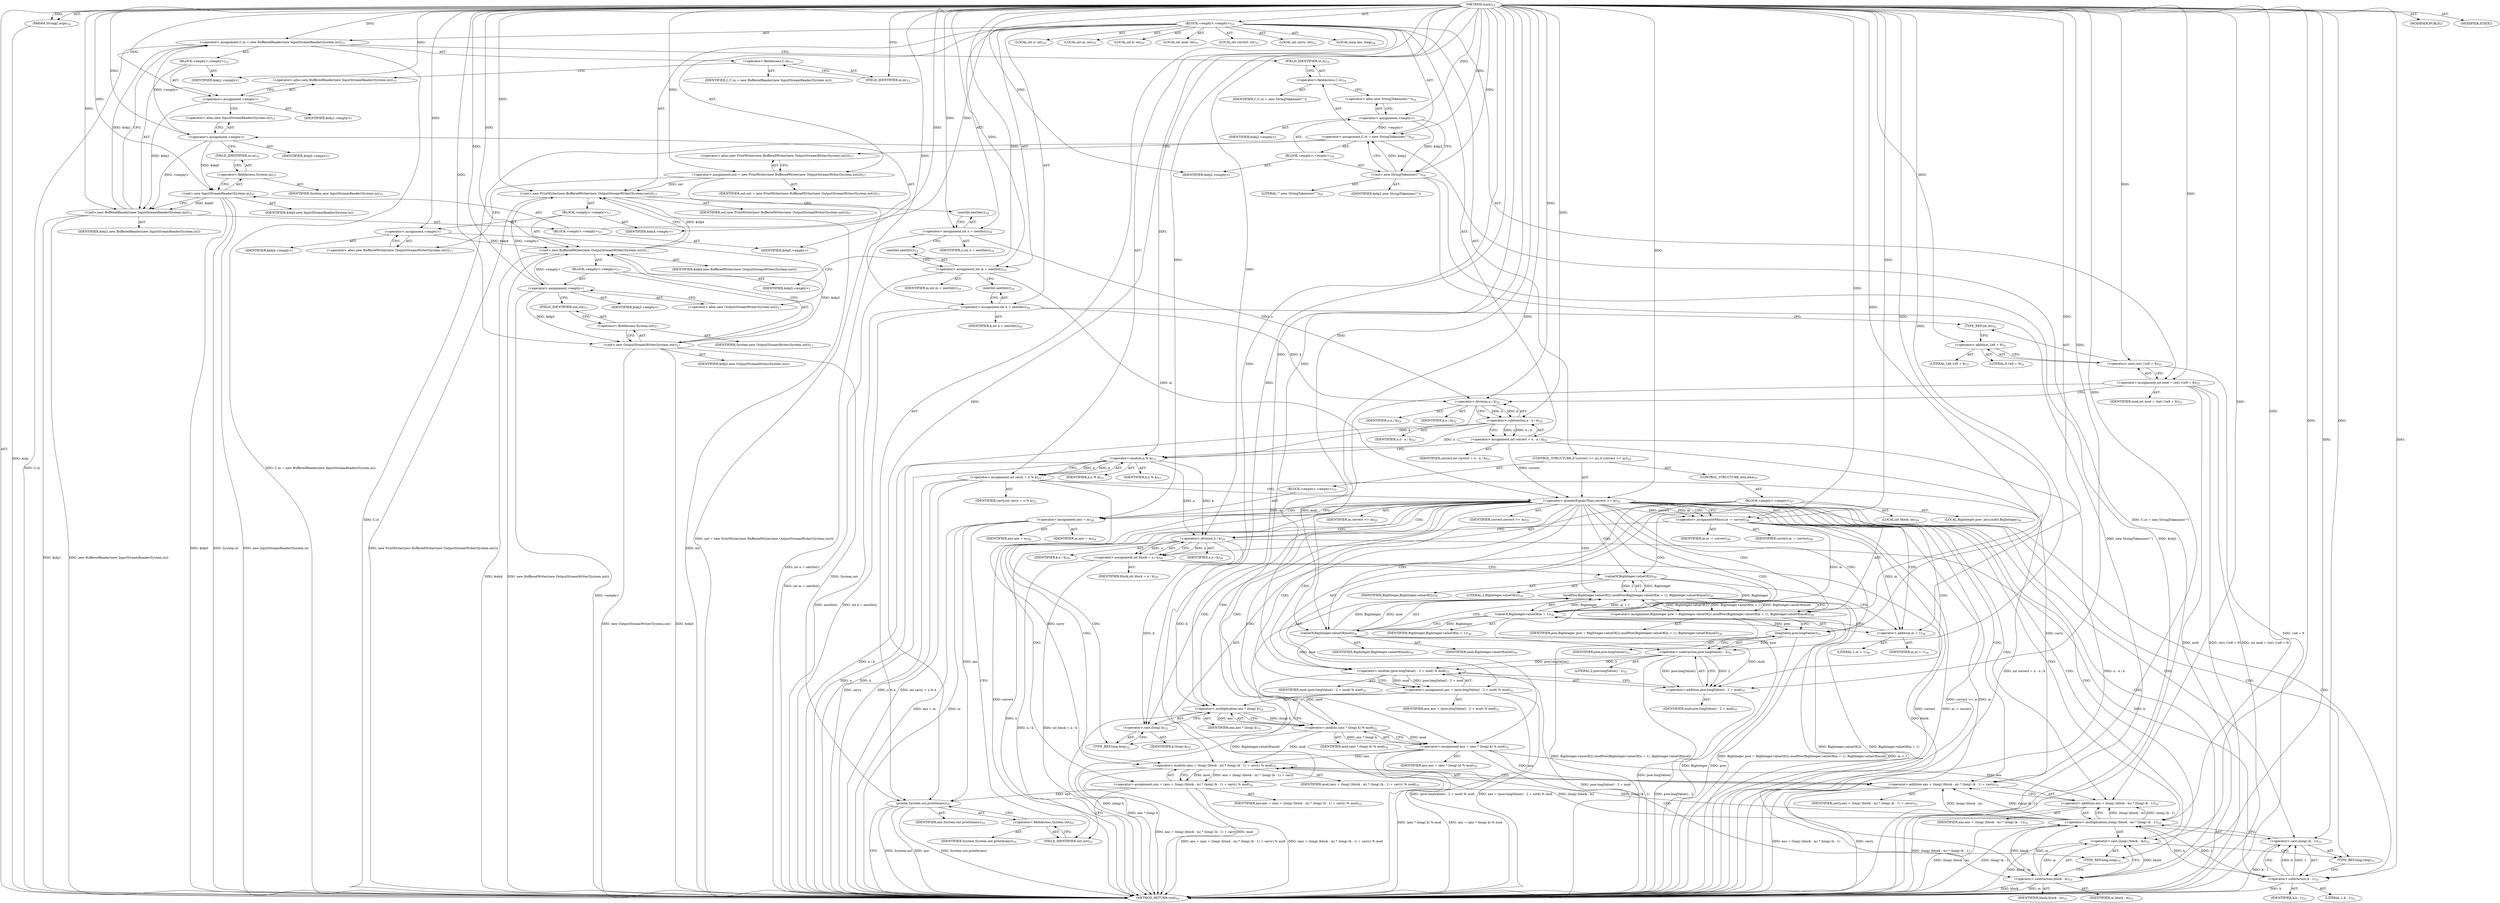 digraph "main" {  
"23" [label = <(METHOD,main)<SUB>14</SUB>> ]
"24" [label = <(PARAM,String[] args)<SUB>14</SUB>> ]
"25" [label = <(BLOCK,&lt;empty&gt;,&lt;empty&gt;)<SUB>14</SUB>> ]
"26" [label = <(&lt;operator&gt;.assignment,C.in = new BufferedReader(new InputStreamReader(System.in)))<SUB>15</SUB>> ]
"27" [label = <(&lt;operator&gt;.fieldAccess,C.in)<SUB>15</SUB>> ]
"28" [label = <(IDENTIFIER,C,C.in = new BufferedReader(new InputStreamReader(System.in)))> ]
"29" [label = <(FIELD_IDENTIFIER,in,in)<SUB>15</SUB>> ]
"30" [label = <(BLOCK,&lt;empty&gt;,&lt;empty&gt;)<SUB>15</SUB>> ]
"31" [label = <(&lt;operator&gt;.assignment,&lt;empty&gt;)> ]
"32" [label = <(IDENTIFIER,$obj1,&lt;empty&gt;)> ]
"33" [label = <(&lt;operator&gt;.alloc,new BufferedReader(new InputStreamReader(System.in)))<SUB>15</SUB>> ]
"34" [label = <(&lt;init&gt;,new BufferedReader(new InputStreamReader(System.in)))<SUB>15</SUB>> ]
"35" [label = <(IDENTIFIER,$obj1,new BufferedReader(new InputStreamReader(System.in)))> ]
"36" [label = <(BLOCK,&lt;empty&gt;,&lt;empty&gt;)<SUB>15</SUB>> ]
"37" [label = <(&lt;operator&gt;.assignment,&lt;empty&gt;)> ]
"38" [label = <(IDENTIFIER,$obj0,&lt;empty&gt;)> ]
"39" [label = <(&lt;operator&gt;.alloc,new InputStreamReader(System.in))<SUB>15</SUB>> ]
"40" [label = <(&lt;init&gt;,new InputStreamReader(System.in))<SUB>15</SUB>> ]
"41" [label = <(IDENTIFIER,$obj0,new InputStreamReader(System.in))> ]
"42" [label = <(&lt;operator&gt;.fieldAccess,System.in)<SUB>15</SUB>> ]
"43" [label = <(IDENTIFIER,System,new InputStreamReader(System.in))<SUB>15</SUB>> ]
"44" [label = <(FIELD_IDENTIFIER,in,in)<SUB>15</SUB>> ]
"45" [label = <(IDENTIFIER,$obj0,&lt;empty&gt;)> ]
"46" [label = <(IDENTIFIER,$obj1,&lt;empty&gt;)> ]
"47" [label = <(&lt;operator&gt;.assignment,C.st = new StringTokenizer(&quot;&quot;))<SUB>16</SUB>> ]
"48" [label = <(&lt;operator&gt;.fieldAccess,C.st)<SUB>16</SUB>> ]
"49" [label = <(IDENTIFIER,C,C.st = new StringTokenizer(&quot;&quot;))> ]
"50" [label = <(FIELD_IDENTIFIER,st,st)<SUB>16</SUB>> ]
"51" [label = <(BLOCK,&lt;empty&gt;,&lt;empty&gt;)<SUB>16</SUB>> ]
"52" [label = <(&lt;operator&gt;.assignment,&lt;empty&gt;)> ]
"53" [label = <(IDENTIFIER,$obj2,&lt;empty&gt;)> ]
"54" [label = <(&lt;operator&gt;.alloc,new StringTokenizer(&quot;&quot;))<SUB>16</SUB>> ]
"55" [label = <(&lt;init&gt;,new StringTokenizer(&quot;&quot;))<SUB>16</SUB>> ]
"56" [label = <(IDENTIFIER,$obj2,new StringTokenizer(&quot;&quot;))> ]
"57" [label = <(LITERAL,&quot;&quot;,new StringTokenizer(&quot;&quot;))<SUB>16</SUB>> ]
"58" [label = <(IDENTIFIER,$obj2,&lt;empty&gt;)> ]
"59" [label = <(&lt;operator&gt;.assignment,out = new PrintWriter(new BufferedWriter(new OutputStreamWriter(System.out))))<SUB>17</SUB>> ]
"60" [label = <(IDENTIFIER,out,out = new PrintWriter(new BufferedWriter(new OutputStreamWriter(System.out))))<SUB>17</SUB>> ]
"61" [label = <(&lt;operator&gt;.alloc,new PrintWriter(new BufferedWriter(new OutputStreamWriter(System.out))))<SUB>17</SUB>> ]
"62" [label = <(&lt;init&gt;,new PrintWriter(new BufferedWriter(new OutputStreamWriter(System.out))))<SUB>17</SUB>> ]
"63" [label = <(IDENTIFIER,out,new PrintWriter(new BufferedWriter(new OutputStreamWriter(System.out))))<SUB>17</SUB>> ]
"64" [label = <(BLOCK,&lt;empty&gt;,&lt;empty&gt;)<SUB>17</SUB>> ]
"65" [label = <(&lt;operator&gt;.assignment,&lt;empty&gt;)> ]
"66" [label = <(IDENTIFIER,$obj4,&lt;empty&gt;)> ]
"67" [label = <(&lt;operator&gt;.alloc,new BufferedWriter(new OutputStreamWriter(System.out)))<SUB>17</SUB>> ]
"68" [label = <(&lt;init&gt;,new BufferedWriter(new OutputStreamWriter(System.out)))<SUB>17</SUB>> ]
"69" [label = <(IDENTIFIER,$obj4,new BufferedWriter(new OutputStreamWriter(System.out)))> ]
"70" [label = <(BLOCK,&lt;empty&gt;,&lt;empty&gt;)<SUB>17</SUB>> ]
"71" [label = <(&lt;operator&gt;.assignment,&lt;empty&gt;)> ]
"72" [label = <(IDENTIFIER,$obj3,&lt;empty&gt;)> ]
"73" [label = <(&lt;operator&gt;.alloc,new OutputStreamWriter(System.out))<SUB>17</SUB>> ]
"74" [label = <(&lt;init&gt;,new OutputStreamWriter(System.out))<SUB>17</SUB>> ]
"75" [label = <(IDENTIFIER,$obj3,new OutputStreamWriter(System.out))> ]
"76" [label = <(&lt;operator&gt;.fieldAccess,System.out)<SUB>17</SUB>> ]
"77" [label = <(IDENTIFIER,System,new OutputStreamWriter(System.out))<SUB>17</SUB>> ]
"78" [label = <(FIELD_IDENTIFIER,out,out)<SUB>17</SUB>> ]
"79" [label = <(IDENTIFIER,$obj3,&lt;empty&gt;)> ]
"80" [label = <(IDENTIFIER,$obj4,&lt;empty&gt;)> ]
"81" [label = <(LOCAL,int n: int)<SUB>18</SUB>> ]
"82" [label = <(&lt;operator&gt;.assignment,int n = nextInt())<SUB>18</SUB>> ]
"83" [label = <(IDENTIFIER,n,int n = nextInt())<SUB>18</SUB>> ]
"84" [label = <(nextInt,nextInt())<SUB>18</SUB>> ]
"85" [label = <(LOCAL,int m: int)<SUB>19</SUB>> ]
"86" [label = <(&lt;operator&gt;.assignment,int m = nextInt())<SUB>19</SUB>> ]
"87" [label = <(IDENTIFIER,m,int m = nextInt())<SUB>19</SUB>> ]
"88" [label = <(nextInt,nextInt())<SUB>19</SUB>> ]
"89" [label = <(LOCAL,int k: int)<SUB>20</SUB>> ]
"90" [label = <(&lt;operator&gt;.assignment,int k = nextInt())<SUB>20</SUB>> ]
"91" [label = <(IDENTIFIER,k,int k = nextInt())<SUB>20</SUB>> ]
"92" [label = <(nextInt,nextInt())<SUB>20</SUB>> ]
"93" [label = <(LOCAL,int mod: int)<SUB>21</SUB>> ]
"94" [label = <(&lt;operator&gt;.assignment,int mod = (int) (1e9 + 9))<SUB>21</SUB>> ]
"95" [label = <(IDENTIFIER,mod,int mod = (int) (1e9 + 9))<SUB>21</SUB>> ]
"96" [label = <(&lt;operator&gt;.cast,(int) (1e9 + 9))<SUB>21</SUB>> ]
"97" [label = <(TYPE_REF,int,int)<SUB>21</SUB>> ]
"98" [label = <(&lt;operator&gt;.addition,1e9 + 9)<SUB>21</SUB>> ]
"99" [label = <(LITERAL,1e9,1e9 + 9)<SUB>21</SUB>> ]
"100" [label = <(LITERAL,9,1e9 + 9)<SUB>21</SUB>> ]
"101" [label = <(LOCAL,int correct: int)<SUB>22</SUB>> ]
"102" [label = <(&lt;operator&gt;.assignment,int correct = n - n / k)<SUB>22</SUB>> ]
"103" [label = <(IDENTIFIER,correct,int correct = n - n / k)<SUB>22</SUB>> ]
"104" [label = <(&lt;operator&gt;.subtraction,n - n / k)<SUB>22</SUB>> ]
"105" [label = <(IDENTIFIER,n,n - n / k)<SUB>22</SUB>> ]
"106" [label = <(&lt;operator&gt;.division,n / k)<SUB>22</SUB>> ]
"107" [label = <(IDENTIFIER,n,n / k)<SUB>22</SUB>> ]
"108" [label = <(IDENTIFIER,k,n / k)<SUB>22</SUB>> ]
"109" [label = <(LOCAL,int carry: int)<SUB>23</SUB>> ]
"110" [label = <(&lt;operator&gt;.assignment,int carry = n % k)<SUB>23</SUB>> ]
"111" [label = <(IDENTIFIER,carry,int carry = n % k)<SUB>23</SUB>> ]
"112" [label = <(&lt;operator&gt;.modulo,n % k)<SUB>23</SUB>> ]
"113" [label = <(IDENTIFIER,n,n % k)<SUB>23</SUB>> ]
"114" [label = <(IDENTIFIER,k,n % k)<SUB>23</SUB>> ]
"115" [label = <(LOCAL,long ans: long)<SUB>24</SUB>> ]
"116" [label = <(CONTROL_STRUCTURE,if (correct &gt;= m),if (correct &gt;= m))<SUB>25</SUB>> ]
"117" [label = <(&lt;operator&gt;.greaterEqualsThan,correct &gt;= m)<SUB>25</SUB>> ]
"118" [label = <(IDENTIFIER,correct,correct &gt;= m)<SUB>25</SUB>> ]
"119" [label = <(IDENTIFIER,m,correct &gt;= m)<SUB>25</SUB>> ]
"120" [label = <(BLOCK,&lt;empty&gt;,&lt;empty&gt;)<SUB>25</SUB>> ]
"121" [label = <(&lt;operator&gt;.assignment,ans = m)<SUB>26</SUB>> ]
"122" [label = <(IDENTIFIER,ans,ans = m)<SUB>26</SUB>> ]
"123" [label = <(IDENTIFIER,m,ans = m)<SUB>26</SUB>> ]
"124" [label = <(CONTROL_STRUCTURE,else,else)<SUB>27</SUB>> ]
"125" [label = <(BLOCK,&lt;empty&gt;,&lt;empty&gt;)<SUB>27</SUB>> ]
"126" [label = <(&lt;operator&gt;.assignmentMinus,m -= correct)<SUB>28</SUB>> ]
"127" [label = <(IDENTIFIER,m,m -= correct)<SUB>28</SUB>> ]
"128" [label = <(IDENTIFIER,correct,m -= correct)<SUB>28</SUB>> ]
"129" [label = <(LOCAL,int block: int)<SUB>29</SUB>> ]
"130" [label = <(&lt;operator&gt;.assignment,int block = n / k)<SUB>29</SUB>> ]
"131" [label = <(IDENTIFIER,block,int block = n / k)<SUB>29</SUB>> ]
"132" [label = <(&lt;operator&gt;.division,n / k)<SUB>29</SUB>> ]
"133" [label = <(IDENTIFIER,n,n / k)<SUB>29</SUB>> ]
"134" [label = <(IDENTIFIER,k,n / k)<SUB>29</SUB>> ]
"135" [label = <(LOCAL,BigInteger pow: java.math.BigInteger)<SUB>30</SUB>> ]
"136" [label = <(&lt;operator&gt;.assignment,BigInteger pow = BigInteger.valueOf(2).modPow(BigInteger.valueOf(m + 1), BigInteger.valueOf(mod)))<SUB>30</SUB>> ]
"137" [label = <(IDENTIFIER,pow,BigInteger pow = BigInteger.valueOf(2).modPow(BigInteger.valueOf(m + 1), BigInteger.valueOf(mod)))<SUB>30</SUB>> ]
"138" [label = <(modPow,BigInteger.valueOf(2).modPow(BigInteger.valueOf(m + 1), BigInteger.valueOf(mod)))<SUB>30</SUB>> ]
"139" [label = <(valueOf,BigInteger.valueOf(2))<SUB>30</SUB>> ]
"140" [label = <(IDENTIFIER,BigInteger,BigInteger.valueOf(2))<SUB>30</SUB>> ]
"141" [label = <(LITERAL,2,BigInteger.valueOf(2))<SUB>30</SUB>> ]
"142" [label = <(valueOf,BigInteger.valueOf(m + 1))<SUB>30</SUB>> ]
"143" [label = <(IDENTIFIER,BigInteger,BigInteger.valueOf(m + 1))<SUB>30</SUB>> ]
"144" [label = <(&lt;operator&gt;.addition,m + 1)<SUB>30</SUB>> ]
"145" [label = <(IDENTIFIER,m,m + 1)<SUB>30</SUB>> ]
"146" [label = <(LITERAL,1,m + 1)<SUB>30</SUB>> ]
"147" [label = <(valueOf,BigInteger.valueOf(mod))<SUB>30</SUB>> ]
"148" [label = <(IDENTIFIER,BigInteger,BigInteger.valueOf(mod))<SUB>30</SUB>> ]
"149" [label = <(IDENTIFIER,mod,BigInteger.valueOf(mod))<SUB>30</SUB>> ]
"150" [label = <(&lt;operator&gt;.assignment,ans = (pow.longValue() - 2 + mod) % mod)<SUB>31</SUB>> ]
"151" [label = <(IDENTIFIER,ans,ans = (pow.longValue() - 2 + mod) % mod)<SUB>31</SUB>> ]
"152" [label = <(&lt;operator&gt;.modulo,(pow.longValue() - 2 + mod) % mod)<SUB>31</SUB>> ]
"153" [label = <(&lt;operator&gt;.addition,pow.longValue() - 2 + mod)<SUB>31</SUB>> ]
"154" [label = <(&lt;operator&gt;.subtraction,pow.longValue() - 2)<SUB>31</SUB>> ]
"155" [label = <(longValue,pow.longValue())<SUB>31</SUB>> ]
"156" [label = <(IDENTIFIER,pow,pow.longValue())<SUB>31</SUB>> ]
"157" [label = <(LITERAL,2,pow.longValue() - 2)<SUB>31</SUB>> ]
"158" [label = <(IDENTIFIER,mod,pow.longValue() - 2 + mod)<SUB>31</SUB>> ]
"159" [label = <(IDENTIFIER,mod,(pow.longValue() - 2 + mod) % mod)<SUB>31</SUB>> ]
"160" [label = <(&lt;operator&gt;.assignment,ans = (ans * (long) k) % mod)<SUB>32</SUB>> ]
"161" [label = <(IDENTIFIER,ans,ans = (ans * (long) k) % mod)<SUB>32</SUB>> ]
"162" [label = <(&lt;operator&gt;.modulo,(ans * (long) k) % mod)<SUB>32</SUB>> ]
"163" [label = <(&lt;operator&gt;.multiplication,ans * (long) k)<SUB>32</SUB>> ]
"164" [label = <(IDENTIFIER,ans,ans * (long) k)<SUB>32</SUB>> ]
"165" [label = <(&lt;operator&gt;.cast,(long) k)<SUB>32</SUB>> ]
"166" [label = <(TYPE_REF,long,long)<SUB>32</SUB>> ]
"167" [label = <(IDENTIFIER,k,(long) k)<SUB>32</SUB>> ]
"168" [label = <(IDENTIFIER,mod,(ans * (long) k) % mod)<SUB>32</SUB>> ]
"169" [label = <(&lt;operator&gt;.assignment,ans = (ans + (long) (block - m) * (long) (k - 1) + carry) % mod)<SUB>33</SUB>> ]
"170" [label = <(IDENTIFIER,ans,ans = (ans + (long) (block - m) * (long) (k - 1) + carry) % mod)<SUB>33</SUB>> ]
"171" [label = <(&lt;operator&gt;.modulo,(ans + (long) (block - m) * (long) (k - 1) + carry) % mod)<SUB>33</SUB>> ]
"172" [label = <(&lt;operator&gt;.addition,ans + (long) (block - m) * (long) (k - 1) + carry)<SUB>33</SUB>> ]
"173" [label = <(&lt;operator&gt;.addition,ans + (long) (block - m) * (long) (k - 1))<SUB>33</SUB>> ]
"174" [label = <(IDENTIFIER,ans,ans + (long) (block - m) * (long) (k - 1))<SUB>33</SUB>> ]
"175" [label = <(&lt;operator&gt;.multiplication,(long) (block - m) * (long) (k - 1))<SUB>33</SUB>> ]
"176" [label = <(&lt;operator&gt;.cast,(long) (block - m))<SUB>33</SUB>> ]
"177" [label = <(TYPE_REF,long,long)<SUB>33</SUB>> ]
"178" [label = <(&lt;operator&gt;.subtraction,block - m)<SUB>33</SUB>> ]
"179" [label = <(IDENTIFIER,block,block - m)<SUB>33</SUB>> ]
"180" [label = <(IDENTIFIER,m,block - m)<SUB>33</SUB>> ]
"181" [label = <(&lt;operator&gt;.cast,(long) (k - 1))<SUB>33</SUB>> ]
"182" [label = <(TYPE_REF,long,long)<SUB>33</SUB>> ]
"183" [label = <(&lt;operator&gt;.subtraction,k - 1)<SUB>33</SUB>> ]
"184" [label = <(IDENTIFIER,k,k - 1)<SUB>33</SUB>> ]
"185" [label = <(LITERAL,1,k - 1)<SUB>33</SUB>> ]
"186" [label = <(IDENTIFIER,carry,ans + (long) (block - m) * (long) (k - 1) + carry)<SUB>33</SUB>> ]
"187" [label = <(IDENTIFIER,mod,(ans + (long) (block - m) * (long) (k - 1) + carry) % mod)<SUB>33</SUB>> ]
"188" [label = <(println,System.out.println(ans))<SUB>35</SUB>> ]
"189" [label = <(&lt;operator&gt;.fieldAccess,System.out)<SUB>35</SUB>> ]
"190" [label = <(IDENTIFIER,System,System.out.println(ans))<SUB>35</SUB>> ]
"191" [label = <(FIELD_IDENTIFIER,out,out)<SUB>35</SUB>> ]
"192" [label = <(IDENTIFIER,ans,System.out.println(ans))<SUB>35</SUB>> ]
"193" [label = <(MODIFIER,PUBLIC)> ]
"194" [label = <(MODIFIER,STATIC)> ]
"195" [label = <(METHOD_RETURN,void)<SUB>14</SUB>> ]
  "23" -> "24"  [ label = "AST: "] 
  "23" -> "25"  [ label = "AST: "] 
  "23" -> "193"  [ label = "AST: "] 
  "23" -> "194"  [ label = "AST: "] 
  "23" -> "195"  [ label = "AST: "] 
  "25" -> "26"  [ label = "AST: "] 
  "25" -> "47"  [ label = "AST: "] 
  "25" -> "59"  [ label = "AST: "] 
  "25" -> "62"  [ label = "AST: "] 
  "25" -> "81"  [ label = "AST: "] 
  "25" -> "82"  [ label = "AST: "] 
  "25" -> "85"  [ label = "AST: "] 
  "25" -> "86"  [ label = "AST: "] 
  "25" -> "89"  [ label = "AST: "] 
  "25" -> "90"  [ label = "AST: "] 
  "25" -> "93"  [ label = "AST: "] 
  "25" -> "94"  [ label = "AST: "] 
  "25" -> "101"  [ label = "AST: "] 
  "25" -> "102"  [ label = "AST: "] 
  "25" -> "109"  [ label = "AST: "] 
  "25" -> "110"  [ label = "AST: "] 
  "25" -> "115"  [ label = "AST: "] 
  "25" -> "116"  [ label = "AST: "] 
  "25" -> "188"  [ label = "AST: "] 
  "26" -> "27"  [ label = "AST: "] 
  "26" -> "30"  [ label = "AST: "] 
  "27" -> "28"  [ label = "AST: "] 
  "27" -> "29"  [ label = "AST: "] 
  "30" -> "31"  [ label = "AST: "] 
  "30" -> "34"  [ label = "AST: "] 
  "30" -> "46"  [ label = "AST: "] 
  "31" -> "32"  [ label = "AST: "] 
  "31" -> "33"  [ label = "AST: "] 
  "34" -> "35"  [ label = "AST: "] 
  "34" -> "36"  [ label = "AST: "] 
  "36" -> "37"  [ label = "AST: "] 
  "36" -> "40"  [ label = "AST: "] 
  "36" -> "45"  [ label = "AST: "] 
  "37" -> "38"  [ label = "AST: "] 
  "37" -> "39"  [ label = "AST: "] 
  "40" -> "41"  [ label = "AST: "] 
  "40" -> "42"  [ label = "AST: "] 
  "42" -> "43"  [ label = "AST: "] 
  "42" -> "44"  [ label = "AST: "] 
  "47" -> "48"  [ label = "AST: "] 
  "47" -> "51"  [ label = "AST: "] 
  "48" -> "49"  [ label = "AST: "] 
  "48" -> "50"  [ label = "AST: "] 
  "51" -> "52"  [ label = "AST: "] 
  "51" -> "55"  [ label = "AST: "] 
  "51" -> "58"  [ label = "AST: "] 
  "52" -> "53"  [ label = "AST: "] 
  "52" -> "54"  [ label = "AST: "] 
  "55" -> "56"  [ label = "AST: "] 
  "55" -> "57"  [ label = "AST: "] 
  "59" -> "60"  [ label = "AST: "] 
  "59" -> "61"  [ label = "AST: "] 
  "62" -> "63"  [ label = "AST: "] 
  "62" -> "64"  [ label = "AST: "] 
  "64" -> "65"  [ label = "AST: "] 
  "64" -> "68"  [ label = "AST: "] 
  "64" -> "80"  [ label = "AST: "] 
  "65" -> "66"  [ label = "AST: "] 
  "65" -> "67"  [ label = "AST: "] 
  "68" -> "69"  [ label = "AST: "] 
  "68" -> "70"  [ label = "AST: "] 
  "70" -> "71"  [ label = "AST: "] 
  "70" -> "74"  [ label = "AST: "] 
  "70" -> "79"  [ label = "AST: "] 
  "71" -> "72"  [ label = "AST: "] 
  "71" -> "73"  [ label = "AST: "] 
  "74" -> "75"  [ label = "AST: "] 
  "74" -> "76"  [ label = "AST: "] 
  "76" -> "77"  [ label = "AST: "] 
  "76" -> "78"  [ label = "AST: "] 
  "82" -> "83"  [ label = "AST: "] 
  "82" -> "84"  [ label = "AST: "] 
  "86" -> "87"  [ label = "AST: "] 
  "86" -> "88"  [ label = "AST: "] 
  "90" -> "91"  [ label = "AST: "] 
  "90" -> "92"  [ label = "AST: "] 
  "94" -> "95"  [ label = "AST: "] 
  "94" -> "96"  [ label = "AST: "] 
  "96" -> "97"  [ label = "AST: "] 
  "96" -> "98"  [ label = "AST: "] 
  "98" -> "99"  [ label = "AST: "] 
  "98" -> "100"  [ label = "AST: "] 
  "102" -> "103"  [ label = "AST: "] 
  "102" -> "104"  [ label = "AST: "] 
  "104" -> "105"  [ label = "AST: "] 
  "104" -> "106"  [ label = "AST: "] 
  "106" -> "107"  [ label = "AST: "] 
  "106" -> "108"  [ label = "AST: "] 
  "110" -> "111"  [ label = "AST: "] 
  "110" -> "112"  [ label = "AST: "] 
  "112" -> "113"  [ label = "AST: "] 
  "112" -> "114"  [ label = "AST: "] 
  "116" -> "117"  [ label = "AST: "] 
  "116" -> "120"  [ label = "AST: "] 
  "116" -> "124"  [ label = "AST: "] 
  "117" -> "118"  [ label = "AST: "] 
  "117" -> "119"  [ label = "AST: "] 
  "120" -> "121"  [ label = "AST: "] 
  "121" -> "122"  [ label = "AST: "] 
  "121" -> "123"  [ label = "AST: "] 
  "124" -> "125"  [ label = "AST: "] 
  "125" -> "126"  [ label = "AST: "] 
  "125" -> "129"  [ label = "AST: "] 
  "125" -> "130"  [ label = "AST: "] 
  "125" -> "135"  [ label = "AST: "] 
  "125" -> "136"  [ label = "AST: "] 
  "125" -> "150"  [ label = "AST: "] 
  "125" -> "160"  [ label = "AST: "] 
  "125" -> "169"  [ label = "AST: "] 
  "126" -> "127"  [ label = "AST: "] 
  "126" -> "128"  [ label = "AST: "] 
  "130" -> "131"  [ label = "AST: "] 
  "130" -> "132"  [ label = "AST: "] 
  "132" -> "133"  [ label = "AST: "] 
  "132" -> "134"  [ label = "AST: "] 
  "136" -> "137"  [ label = "AST: "] 
  "136" -> "138"  [ label = "AST: "] 
  "138" -> "139"  [ label = "AST: "] 
  "138" -> "142"  [ label = "AST: "] 
  "138" -> "147"  [ label = "AST: "] 
  "139" -> "140"  [ label = "AST: "] 
  "139" -> "141"  [ label = "AST: "] 
  "142" -> "143"  [ label = "AST: "] 
  "142" -> "144"  [ label = "AST: "] 
  "144" -> "145"  [ label = "AST: "] 
  "144" -> "146"  [ label = "AST: "] 
  "147" -> "148"  [ label = "AST: "] 
  "147" -> "149"  [ label = "AST: "] 
  "150" -> "151"  [ label = "AST: "] 
  "150" -> "152"  [ label = "AST: "] 
  "152" -> "153"  [ label = "AST: "] 
  "152" -> "159"  [ label = "AST: "] 
  "153" -> "154"  [ label = "AST: "] 
  "153" -> "158"  [ label = "AST: "] 
  "154" -> "155"  [ label = "AST: "] 
  "154" -> "157"  [ label = "AST: "] 
  "155" -> "156"  [ label = "AST: "] 
  "160" -> "161"  [ label = "AST: "] 
  "160" -> "162"  [ label = "AST: "] 
  "162" -> "163"  [ label = "AST: "] 
  "162" -> "168"  [ label = "AST: "] 
  "163" -> "164"  [ label = "AST: "] 
  "163" -> "165"  [ label = "AST: "] 
  "165" -> "166"  [ label = "AST: "] 
  "165" -> "167"  [ label = "AST: "] 
  "169" -> "170"  [ label = "AST: "] 
  "169" -> "171"  [ label = "AST: "] 
  "171" -> "172"  [ label = "AST: "] 
  "171" -> "187"  [ label = "AST: "] 
  "172" -> "173"  [ label = "AST: "] 
  "172" -> "186"  [ label = "AST: "] 
  "173" -> "174"  [ label = "AST: "] 
  "173" -> "175"  [ label = "AST: "] 
  "175" -> "176"  [ label = "AST: "] 
  "175" -> "181"  [ label = "AST: "] 
  "176" -> "177"  [ label = "AST: "] 
  "176" -> "178"  [ label = "AST: "] 
  "178" -> "179"  [ label = "AST: "] 
  "178" -> "180"  [ label = "AST: "] 
  "181" -> "182"  [ label = "AST: "] 
  "181" -> "183"  [ label = "AST: "] 
  "183" -> "184"  [ label = "AST: "] 
  "183" -> "185"  [ label = "AST: "] 
  "188" -> "189"  [ label = "AST: "] 
  "188" -> "192"  [ label = "AST: "] 
  "189" -> "190"  [ label = "AST: "] 
  "189" -> "191"  [ label = "AST: "] 
  "26" -> "50"  [ label = "CFG: "] 
  "47" -> "61"  [ label = "CFG: "] 
  "59" -> "67"  [ label = "CFG: "] 
  "62" -> "84"  [ label = "CFG: "] 
  "82" -> "88"  [ label = "CFG: "] 
  "86" -> "92"  [ label = "CFG: "] 
  "90" -> "97"  [ label = "CFG: "] 
  "94" -> "106"  [ label = "CFG: "] 
  "102" -> "112"  [ label = "CFG: "] 
  "110" -> "117"  [ label = "CFG: "] 
  "188" -> "195"  [ label = "CFG: "] 
  "27" -> "33"  [ label = "CFG: "] 
  "48" -> "54"  [ label = "CFG: "] 
  "61" -> "59"  [ label = "CFG: "] 
  "84" -> "82"  [ label = "CFG: "] 
  "88" -> "86"  [ label = "CFG: "] 
  "92" -> "90"  [ label = "CFG: "] 
  "96" -> "94"  [ label = "CFG: "] 
  "104" -> "102"  [ label = "CFG: "] 
  "112" -> "110"  [ label = "CFG: "] 
  "117" -> "121"  [ label = "CFG: "] 
  "117" -> "126"  [ label = "CFG: "] 
  "189" -> "188"  [ label = "CFG: "] 
  "29" -> "27"  [ label = "CFG: "] 
  "31" -> "39"  [ label = "CFG: "] 
  "34" -> "26"  [ label = "CFG: "] 
  "50" -> "48"  [ label = "CFG: "] 
  "52" -> "55"  [ label = "CFG: "] 
  "55" -> "47"  [ label = "CFG: "] 
  "65" -> "73"  [ label = "CFG: "] 
  "68" -> "62"  [ label = "CFG: "] 
  "97" -> "98"  [ label = "CFG: "] 
  "98" -> "96"  [ label = "CFG: "] 
  "106" -> "104"  [ label = "CFG: "] 
  "121" -> "191"  [ label = "CFG: "] 
  "191" -> "189"  [ label = "CFG: "] 
  "33" -> "31"  [ label = "CFG: "] 
  "54" -> "52"  [ label = "CFG: "] 
  "67" -> "65"  [ label = "CFG: "] 
  "126" -> "132"  [ label = "CFG: "] 
  "130" -> "139"  [ label = "CFG: "] 
  "136" -> "155"  [ label = "CFG: "] 
  "150" -> "166"  [ label = "CFG: "] 
  "160" -> "177"  [ label = "CFG: "] 
  "169" -> "191"  [ label = "CFG: "] 
  "37" -> "44"  [ label = "CFG: "] 
  "40" -> "34"  [ label = "CFG: "] 
  "71" -> "78"  [ label = "CFG: "] 
  "74" -> "68"  [ label = "CFG: "] 
  "132" -> "130"  [ label = "CFG: "] 
  "138" -> "136"  [ label = "CFG: "] 
  "152" -> "150"  [ label = "CFG: "] 
  "162" -> "160"  [ label = "CFG: "] 
  "171" -> "169"  [ label = "CFG: "] 
  "39" -> "37"  [ label = "CFG: "] 
  "42" -> "40"  [ label = "CFG: "] 
  "73" -> "71"  [ label = "CFG: "] 
  "76" -> "74"  [ label = "CFG: "] 
  "139" -> "144"  [ label = "CFG: "] 
  "142" -> "147"  [ label = "CFG: "] 
  "147" -> "138"  [ label = "CFG: "] 
  "153" -> "152"  [ label = "CFG: "] 
  "163" -> "162"  [ label = "CFG: "] 
  "172" -> "171"  [ label = "CFG: "] 
  "44" -> "42"  [ label = "CFG: "] 
  "78" -> "76"  [ label = "CFG: "] 
  "144" -> "142"  [ label = "CFG: "] 
  "154" -> "153"  [ label = "CFG: "] 
  "165" -> "163"  [ label = "CFG: "] 
  "173" -> "172"  [ label = "CFG: "] 
  "155" -> "154"  [ label = "CFG: "] 
  "166" -> "165"  [ label = "CFG: "] 
  "175" -> "173"  [ label = "CFG: "] 
  "176" -> "182"  [ label = "CFG: "] 
  "181" -> "175"  [ label = "CFG: "] 
  "177" -> "178"  [ label = "CFG: "] 
  "178" -> "176"  [ label = "CFG: "] 
  "182" -> "183"  [ label = "CFG: "] 
  "183" -> "181"  [ label = "CFG: "] 
  "23" -> "29"  [ label = "CFG: "] 
  "24" -> "195"  [ label = "DDG: args"] 
  "26" -> "195"  [ label = "DDG: C.in"] 
  "34" -> "195"  [ label = "DDG: $obj1"] 
  "40" -> "195"  [ label = "DDG: $obj0"] 
  "40" -> "195"  [ label = "DDG: System.in"] 
  "40" -> "195"  [ label = "DDG: new InputStreamReader(System.in)"] 
  "34" -> "195"  [ label = "DDG: new BufferedReader(new InputStreamReader(System.in))"] 
  "26" -> "195"  [ label = "DDG: C.in = new BufferedReader(new InputStreamReader(System.in))"] 
  "47" -> "195"  [ label = "DDG: C.st"] 
  "55" -> "195"  [ label = "DDG: $obj2"] 
  "55" -> "195"  [ label = "DDG: new StringTokenizer(&quot;&quot;)"] 
  "47" -> "195"  [ label = "DDG: C.st = new StringTokenizer(&quot;&quot;)"] 
  "59" -> "195"  [ label = "DDG: out = new PrintWriter(new BufferedWriter(new OutputStreamWriter(System.out)))"] 
  "62" -> "195"  [ label = "DDG: out"] 
  "68" -> "195"  [ label = "DDG: $obj4"] 
  "71" -> "195"  [ label = "DDG: &lt;empty&gt;"] 
  "74" -> "195"  [ label = "DDG: $obj3"] 
  "74" -> "195"  [ label = "DDG: new OutputStreamWriter(System.out)"] 
  "68" -> "195"  [ label = "DDG: new BufferedWriter(new OutputStreamWriter(System.out))"] 
  "62" -> "195"  [ label = "DDG: new PrintWriter(new BufferedWriter(new OutputStreamWriter(System.out)))"] 
  "82" -> "195"  [ label = "DDG: int n = nextInt()"] 
  "86" -> "195"  [ label = "DDG: int m = nextInt()"] 
  "90" -> "195"  [ label = "DDG: nextInt()"] 
  "90" -> "195"  [ label = "DDG: int k = nextInt()"] 
  "94" -> "195"  [ label = "DDG: mod"] 
  "96" -> "195"  [ label = "DDG: 1e9 + 9"] 
  "94" -> "195"  [ label = "DDG: (int) (1e9 + 9)"] 
  "94" -> "195"  [ label = "DDG: int mod = (int) (1e9 + 9)"] 
  "104" -> "195"  [ label = "DDG: n / k"] 
  "102" -> "195"  [ label = "DDG: n - n / k"] 
  "102" -> "195"  [ label = "DDG: int correct = n - n / k"] 
  "110" -> "195"  [ label = "DDG: carry"] 
  "112" -> "195"  [ label = "DDG: n"] 
  "112" -> "195"  [ label = "DDG: k"] 
  "110" -> "195"  [ label = "DDG: n % k"] 
  "110" -> "195"  [ label = "DDG: int carry = n % k"] 
  "117" -> "195"  [ label = "DDG: correct"] 
  "117" -> "195"  [ label = "DDG: correct &gt;= m"] 
  "126" -> "195"  [ label = "DDG: correct"] 
  "126" -> "195"  [ label = "DDG: m -= correct"] 
  "132" -> "195"  [ label = "DDG: n"] 
  "130" -> "195"  [ label = "DDG: n / k"] 
  "130" -> "195"  [ label = "DDG: int block = n / k"] 
  "138" -> "195"  [ label = "DDG: BigInteger.valueOf(2)"] 
  "142" -> "195"  [ label = "DDG: m + 1"] 
  "138" -> "195"  [ label = "DDG: BigInteger.valueOf(m + 1)"] 
  "147" -> "195"  [ label = "DDG: BigInteger"] 
  "138" -> "195"  [ label = "DDG: BigInteger.valueOf(mod)"] 
  "136" -> "195"  [ label = "DDG: BigInteger.valueOf(2).modPow(BigInteger.valueOf(m + 1), BigInteger.valueOf(mod))"] 
  "136" -> "195"  [ label = "DDG: BigInteger pow = BigInteger.valueOf(2).modPow(BigInteger.valueOf(m + 1), BigInteger.valueOf(mod))"] 
  "155" -> "195"  [ label = "DDG: pow"] 
  "154" -> "195"  [ label = "DDG: pow.longValue()"] 
  "153" -> "195"  [ label = "DDG: pow.longValue() - 2"] 
  "152" -> "195"  [ label = "DDG: pow.longValue() - 2 + mod"] 
  "150" -> "195"  [ label = "DDG: (pow.longValue() - 2 + mod) % mod"] 
  "150" -> "195"  [ label = "DDG: ans = (pow.longValue() - 2 + mod) % mod"] 
  "163" -> "195"  [ label = "DDG: (long) k"] 
  "162" -> "195"  [ label = "DDG: ans * (long) k"] 
  "160" -> "195"  [ label = "DDG: (ans * (long) k) % mod"] 
  "160" -> "195"  [ label = "DDG: ans = (ans * (long) k) % mod"] 
  "178" -> "195"  [ label = "DDG: block"] 
  "178" -> "195"  [ label = "DDG: m"] 
  "176" -> "195"  [ label = "DDG: block - m"] 
  "175" -> "195"  [ label = "DDG: (long) (block - m)"] 
  "183" -> "195"  [ label = "DDG: k"] 
  "181" -> "195"  [ label = "DDG: k - 1"] 
  "175" -> "195"  [ label = "DDG: (long) (k - 1)"] 
  "173" -> "195"  [ label = "DDG: (long) (block - m) * (long) (k - 1)"] 
  "172" -> "195"  [ label = "DDG: ans + (long) (block - m) * (long) (k - 1)"] 
  "172" -> "195"  [ label = "DDG: carry"] 
  "171" -> "195"  [ label = "DDG: ans + (long) (block - m) * (long) (k - 1) + carry"] 
  "171" -> "195"  [ label = "DDG: mod"] 
  "169" -> "195"  [ label = "DDG: (ans + (long) (block - m) * (long) (k - 1) + carry) % mod"] 
  "169" -> "195"  [ label = "DDG: ans = (ans + (long) (block - m) * (long) (k - 1) + carry) % mod"] 
  "121" -> "195"  [ label = "DDG: m"] 
  "121" -> "195"  [ label = "DDG: ans = m"] 
  "188" -> "195"  [ label = "DDG: System.out"] 
  "188" -> "195"  [ label = "DDG: ans"] 
  "188" -> "195"  [ label = "DDG: System.out.println(ans)"] 
  "23" -> "24"  [ label = "DDG: "] 
  "37" -> "26"  [ label = "DDG: &lt;empty&gt;"] 
  "34" -> "26"  [ label = "DDG: $obj1"] 
  "23" -> "26"  [ label = "DDG: "] 
  "52" -> "47"  [ label = "DDG: &lt;empty&gt;"] 
  "55" -> "47"  [ label = "DDG: $obj2"] 
  "23" -> "47"  [ label = "DDG: "] 
  "23" -> "59"  [ label = "DDG: "] 
  "23" -> "82"  [ label = "DDG: "] 
  "23" -> "86"  [ label = "DDG: "] 
  "23" -> "90"  [ label = "DDG: "] 
  "23" -> "94"  [ label = "DDG: "] 
  "104" -> "102"  [ label = "DDG: n"] 
  "104" -> "102"  [ label = "DDG: n / k"] 
  "112" -> "110"  [ label = "DDG: n"] 
  "112" -> "110"  [ label = "DDG: k"] 
  "59" -> "62"  [ label = "DDG: out"] 
  "23" -> "62"  [ label = "DDG: "] 
  "71" -> "62"  [ label = "DDG: &lt;empty&gt;"] 
  "68" -> "62"  [ label = "DDG: $obj4"] 
  "74" -> "188"  [ label = "DDG: System.out"] 
  "169" -> "188"  [ label = "DDG: ans"] 
  "121" -> "188"  [ label = "DDG: ans"] 
  "23" -> "188"  [ label = "DDG: "] 
  "23" -> "31"  [ label = "DDG: "] 
  "23" -> "46"  [ label = "DDG: "] 
  "23" -> "52"  [ label = "DDG: "] 
  "23" -> "58"  [ label = "DDG: "] 
  "23" -> "65"  [ label = "DDG: "] 
  "23" -> "80"  [ label = "DDG: "] 
  "23" -> "96"  [ label = "DDG: "] 
  "106" -> "104"  [ label = "DDG: n"] 
  "23" -> "104"  [ label = "DDG: "] 
  "106" -> "104"  [ label = "DDG: k"] 
  "104" -> "112"  [ label = "DDG: n"] 
  "23" -> "112"  [ label = "DDG: "] 
  "106" -> "112"  [ label = "DDG: k"] 
  "102" -> "117"  [ label = "DDG: correct"] 
  "23" -> "117"  [ label = "DDG: "] 
  "86" -> "117"  [ label = "DDG: m"] 
  "117" -> "121"  [ label = "DDG: m"] 
  "23" -> "121"  [ label = "DDG: "] 
  "31" -> "34"  [ label = "DDG: $obj1"] 
  "23" -> "34"  [ label = "DDG: "] 
  "37" -> "34"  [ label = "DDG: &lt;empty&gt;"] 
  "40" -> "34"  [ label = "DDG: $obj0"] 
  "52" -> "55"  [ label = "DDG: $obj2"] 
  "23" -> "55"  [ label = "DDG: "] 
  "65" -> "68"  [ label = "DDG: $obj4"] 
  "23" -> "68"  [ label = "DDG: "] 
  "71" -> "68"  [ label = "DDG: &lt;empty&gt;"] 
  "74" -> "68"  [ label = "DDG: $obj3"] 
  "23" -> "98"  [ label = "DDG: "] 
  "82" -> "106"  [ label = "DDG: n"] 
  "23" -> "106"  [ label = "DDG: "] 
  "90" -> "106"  [ label = "DDG: k"] 
  "117" -> "126"  [ label = "DDG: correct"] 
  "23" -> "126"  [ label = "DDG: "] 
  "132" -> "130"  [ label = "DDG: n"] 
  "132" -> "130"  [ label = "DDG: k"] 
  "138" -> "136"  [ label = "DDG: BigInteger.valueOf(2)"] 
  "138" -> "136"  [ label = "DDG: BigInteger.valueOf(m + 1)"] 
  "138" -> "136"  [ label = "DDG: BigInteger.valueOf(mod)"] 
  "152" -> "150"  [ label = "DDG: pow.longValue() - 2 + mod"] 
  "152" -> "150"  [ label = "DDG: mod"] 
  "162" -> "160"  [ label = "DDG: ans * (long) k"] 
  "162" -> "160"  [ label = "DDG: mod"] 
  "171" -> "169"  [ label = "DDG: ans + (long) (block - m) * (long) (k - 1) + carry"] 
  "171" -> "169"  [ label = "DDG: mod"] 
  "23" -> "37"  [ label = "DDG: "] 
  "23" -> "45"  [ label = "DDG: "] 
  "23" -> "71"  [ label = "DDG: "] 
  "23" -> "79"  [ label = "DDG: "] 
  "117" -> "126"  [ label = "DDG: m"] 
  "37" -> "40"  [ label = "DDG: $obj0"] 
  "23" -> "40"  [ label = "DDG: "] 
  "71" -> "74"  [ label = "DDG: $obj3"] 
  "23" -> "74"  [ label = "DDG: "] 
  "112" -> "132"  [ label = "DDG: n"] 
  "23" -> "132"  [ label = "DDG: "] 
  "112" -> "132"  [ label = "DDG: k"] 
  "139" -> "138"  [ label = "DDG: BigInteger"] 
  "139" -> "138"  [ label = "DDG: 2"] 
  "142" -> "138"  [ label = "DDG: BigInteger"] 
  "142" -> "138"  [ label = "DDG: m + 1"] 
  "147" -> "138"  [ label = "DDG: BigInteger"] 
  "147" -> "138"  [ label = "DDG: mod"] 
  "154" -> "152"  [ label = "DDG: pow.longValue()"] 
  "154" -> "152"  [ label = "DDG: 2"] 
  "147" -> "152"  [ label = "DDG: mod"] 
  "23" -> "152"  [ label = "DDG: "] 
  "163" -> "162"  [ label = "DDG: ans"] 
  "163" -> "162"  [ label = "DDG: (long) k"] 
  "152" -> "162"  [ label = "DDG: mod"] 
  "23" -> "162"  [ label = "DDG: "] 
  "160" -> "171"  [ label = "DDG: ans"] 
  "23" -> "171"  [ label = "DDG: "] 
  "175" -> "171"  [ label = "DDG: (long) (block - m)"] 
  "175" -> "171"  [ label = "DDG: (long) (k - 1)"] 
  "110" -> "171"  [ label = "DDG: carry"] 
  "162" -> "171"  [ label = "DDG: mod"] 
  "23" -> "139"  [ label = "DDG: "] 
  "139" -> "142"  [ label = "DDG: BigInteger"] 
  "23" -> "142"  [ label = "DDG: "] 
  "126" -> "142"  [ label = "DDG: m"] 
  "142" -> "147"  [ label = "DDG: BigInteger"] 
  "23" -> "147"  [ label = "DDG: "] 
  "94" -> "147"  [ label = "DDG: mod"] 
  "154" -> "153"  [ label = "DDG: pow.longValue()"] 
  "154" -> "153"  [ label = "DDG: 2"] 
  "147" -> "153"  [ label = "DDG: mod"] 
  "23" -> "153"  [ label = "DDG: "] 
  "150" -> "163"  [ label = "DDG: ans"] 
  "23" -> "163"  [ label = "DDG: "] 
  "132" -> "163"  [ label = "DDG: k"] 
  "160" -> "172"  [ label = "DDG: ans"] 
  "23" -> "172"  [ label = "DDG: "] 
  "175" -> "172"  [ label = "DDG: (long) (block - m)"] 
  "175" -> "172"  [ label = "DDG: (long) (k - 1)"] 
  "110" -> "172"  [ label = "DDG: carry"] 
  "126" -> "144"  [ label = "DDG: m"] 
  "23" -> "144"  [ label = "DDG: "] 
  "155" -> "154"  [ label = "DDG: pow"] 
  "23" -> "154"  [ label = "DDG: "] 
  "23" -> "165"  [ label = "DDG: "] 
  "132" -> "165"  [ label = "DDG: k"] 
  "160" -> "173"  [ label = "DDG: ans"] 
  "23" -> "173"  [ label = "DDG: "] 
  "175" -> "173"  [ label = "DDG: (long) (block - m)"] 
  "175" -> "173"  [ label = "DDG: (long) (k - 1)"] 
  "136" -> "155"  [ label = "DDG: pow"] 
  "23" -> "155"  [ label = "DDG: "] 
  "23" -> "175"  [ label = "DDG: "] 
  "178" -> "175"  [ label = "DDG: block"] 
  "178" -> "175"  [ label = "DDG: m"] 
  "183" -> "175"  [ label = "DDG: k"] 
  "183" -> "175"  [ label = "DDG: 1"] 
  "23" -> "176"  [ label = "DDG: "] 
  "178" -> "176"  [ label = "DDG: block"] 
  "178" -> "176"  [ label = "DDG: m"] 
  "23" -> "181"  [ label = "DDG: "] 
  "183" -> "181"  [ label = "DDG: k"] 
  "183" -> "181"  [ label = "DDG: 1"] 
  "130" -> "178"  [ label = "DDG: block"] 
  "23" -> "178"  [ label = "DDG: "] 
  "126" -> "178"  [ label = "DDG: m"] 
  "23" -> "183"  [ label = "DDG: "] 
  "132" -> "183"  [ label = "DDG: k"] 
  "117" -> "160"  [ label = "CDG: "] 
  "117" -> "183"  [ label = "CDG: "] 
  "117" -> "136"  [ label = "CDG: "] 
  "117" -> "154"  [ label = "CDG: "] 
  "117" -> "169"  [ label = "CDG: "] 
  "117" -> "163"  [ label = "CDG: "] 
  "117" -> "166"  [ label = "CDG: "] 
  "117" -> "178"  [ label = "CDG: "] 
  "117" -> "132"  [ label = "CDG: "] 
  "117" -> "142"  [ label = "CDG: "] 
  "117" -> "150"  [ label = "CDG: "] 
  "117" -> "121"  [ label = "CDG: "] 
  "117" -> "162"  [ label = "CDG: "] 
  "117" -> "153"  [ label = "CDG: "] 
  "117" -> "144"  [ label = "CDG: "] 
  "117" -> "138"  [ label = "CDG: "] 
  "117" -> "176"  [ label = "CDG: "] 
  "117" -> "181"  [ label = "CDG: "] 
  "117" -> "126"  [ label = "CDG: "] 
  "117" -> "173"  [ label = "CDG: "] 
  "117" -> "152"  [ label = "CDG: "] 
  "117" -> "177"  [ label = "CDG: "] 
  "117" -> "130"  [ label = "CDG: "] 
  "117" -> "165"  [ label = "CDG: "] 
  "117" -> "182"  [ label = "CDG: "] 
  "117" -> "147"  [ label = "CDG: "] 
  "117" -> "155"  [ label = "CDG: "] 
  "117" -> "139"  [ label = "CDG: "] 
  "117" -> "175"  [ label = "CDG: "] 
  "117" -> "171"  [ label = "CDG: "] 
  "117" -> "172"  [ label = "CDG: "] 
}
